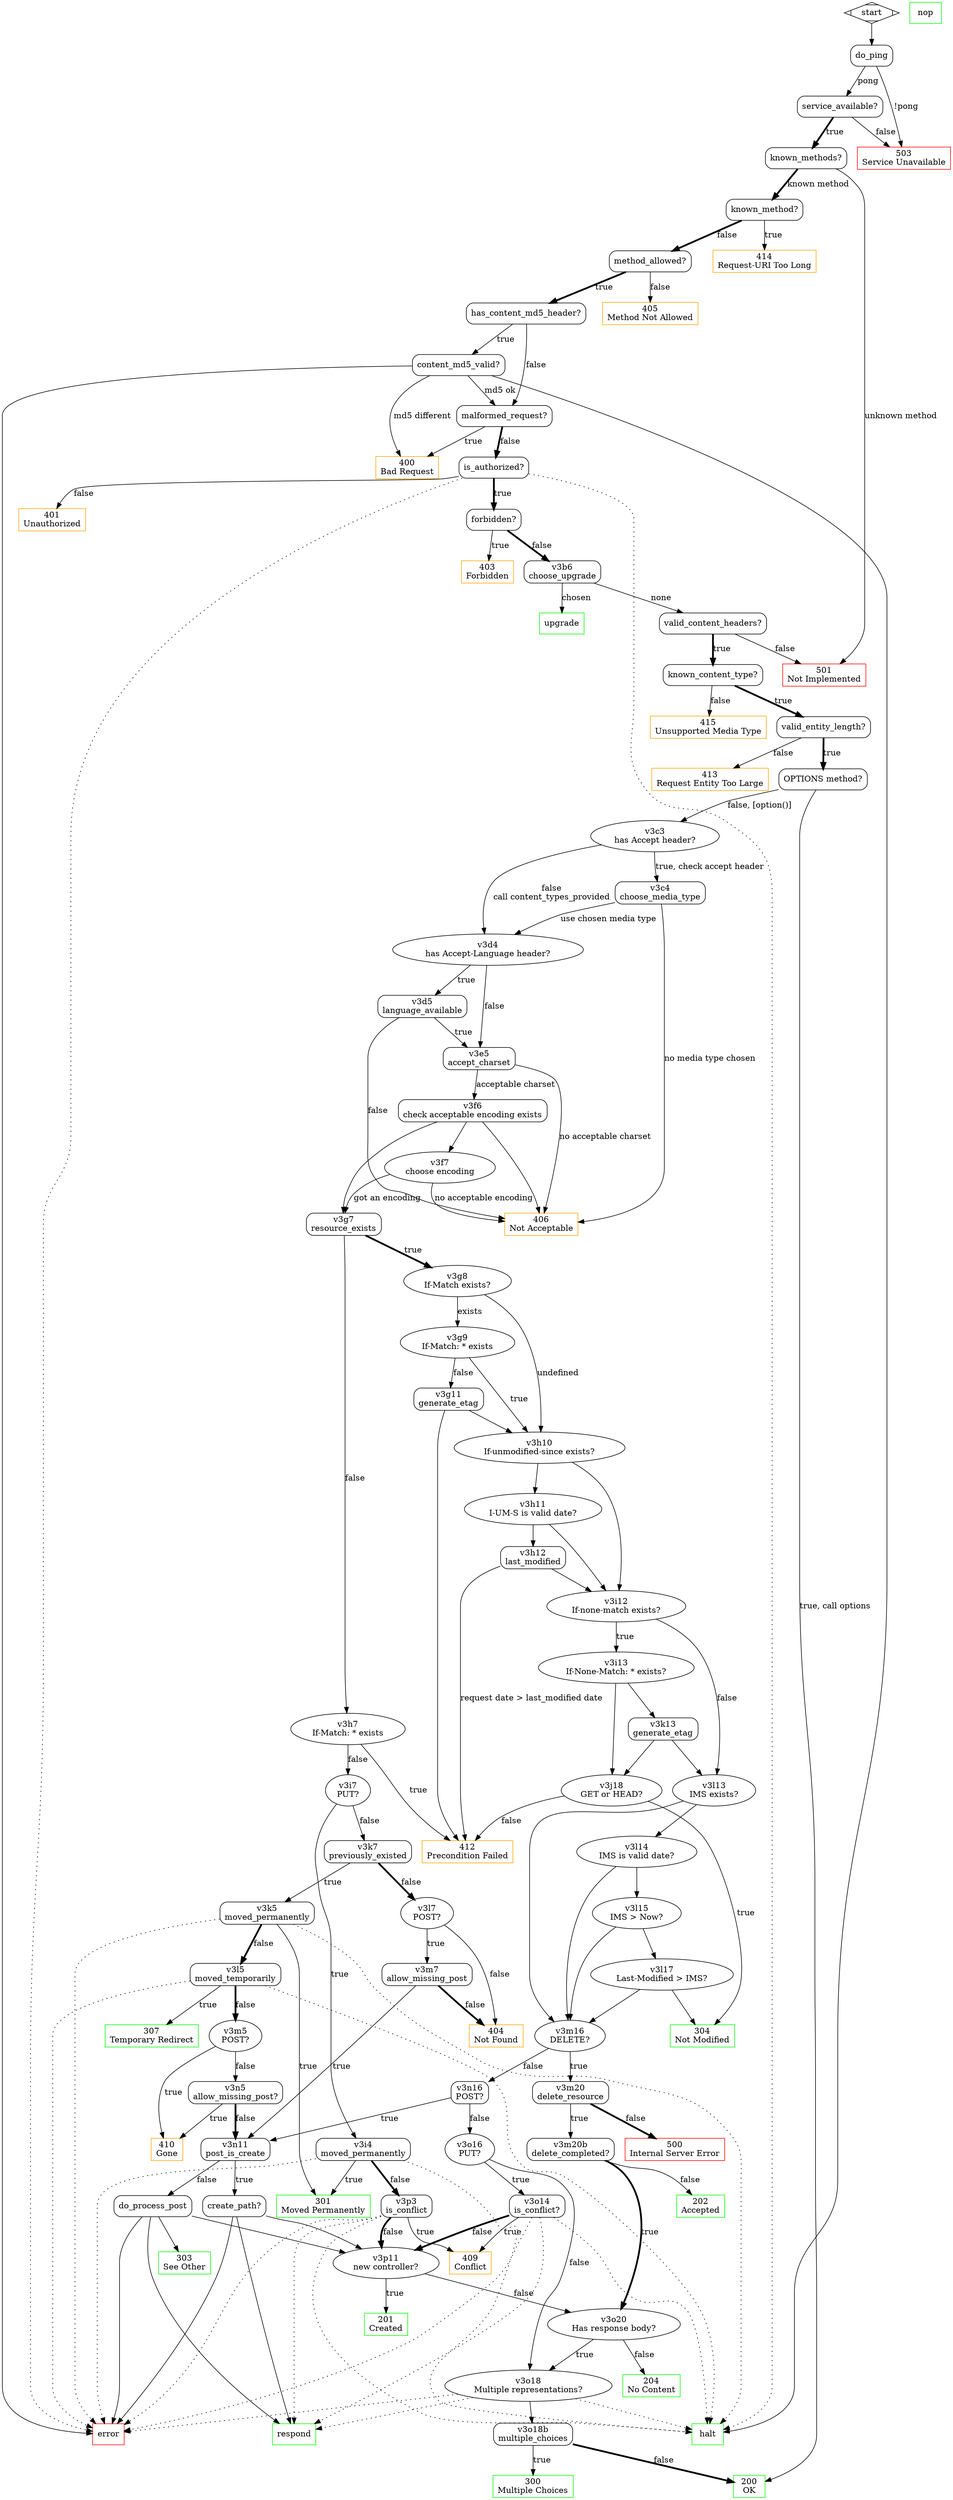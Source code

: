 
digraph ControllerFSM {
    //splines=ortho;
    
    node [shape=box style=rounded];

    subgraph _cluster_500_responses {
        node [shape=rect style=solid color=red];
        error 500 501 503;
    };

    subgraph _cluster_400_responses {
        node [shape=rect style=solid color=orange];
        400 401 403 404 405 406 409 410 412 413 414 415;
    };

    subgraph _cluster_200_300_results {
        node [shape=rect style=solid color=green];
        200 201 202 204 300 301 303 304 307;
    };

    subgraph _cluster_answer {
        node [shape=rect style=solid color=green];
        nop halt upgrade respond
    };

    start [shape=Mdiamond]; 
    start -> do_ping;

    do_ping -> "service_available?" [label = "pong"];
    do_ping -> 503 [label="!pong"];
    
    "service_available?" -> "known_methods?" [label="true" penwidth=3];
    "service_available?" -> 503 [label="false"];

    "known_methods?" -> "known_method?" [label="known method" penwidth=3];
    "known_methods?" -> 501 [label="unknown method"];

    "known_method?" -> "method_allowed?" [label="false" penwidth=3];
    "known_method?" -> 414 [label="true"];

    "method_allowed?" -> "has_content_md5_header?" [label="true" penwidth=3]; 
    "method_allowed?" -> 405 [label="false"]; 

    "has_content_md5_header?" -> "content_md5_valid?" [label=true];
    "has_content_md5_header?" -> "malformed_request?" [label=false];

    "content_md5_valid?" -> "malformed_request?" [label="md5 ok"];
    "content_md5_valid?" -> 400 [label="md5 different"];
    "content_md5_valid?" -> error;
    "content_md5_valid?" -> halt;

    "malformed_request?" -> 400 [label=true];
    "malformed_request?" -> "is_authorized?" [label=false penwidth=3];
    
    "is_authorized?" -> "forbidden?" [label="true" penwidth=3];
    "is_authorized?" -> 401 [label="false"];
    "is_authorized?" -> error [style="dotted"];
    "is_authorized?" -> halt [style="dotted"];

    "forbidden?" -> 403 [label="true"];
    "forbidden?" -> v3b6_upgrade [label="false" penwidth=3];

    v3b6_upgrade [label="v3b6\nchoose_upgrade"];
    v3b6_upgrade -> "valid_content_headers?" [label="none"];
    v3b6_upgrade -> upgrade [label="chosen"];

    "valid_content_headers?" -> "known_content_type?" [label="true" penwidth=3];
    "valid_content_headers?" -> 501 [label="false"];

    "known_content_type?" -> "valid_entity_length?" [label="true" penwidth=3];
    "known_content_type?" -> 415 [label="false"];

    "valid_entity_length?" -> "OPTIONS method?" [label="true" penwidth=3];
    "valid_entity_length?" -> 413 [label="false"];

    "OPTIONS method?" -> 200 [label="true, call options"];
    "OPTIONS method?" -> v3c3 [label="false, [option()]"];

    v3c3 [label="v3c3\nhas Accept header?" shape=oval];
    v3c3 -> v3d4 [label="false\ncall content_types_provided"];
    v3c3 -> v3c4 [label="true, check accept header"];

    v3c4 [label="v3c4\nchoose_media_type"];
    v3c4 -> v3d4 [label="use chosen media type"];
    v3c4 -> 406 [label="no media type chosen"];

    v3d4 [label="v3d4\nhas Accept-Language header?" shape=oval];
    v3d4 -> v3e5 [label="false"];
    v3d4 -> v3d5 [label="true"];
 
    v3d5 [label="v3d5\nlanguage_available"];
    v3d5 -> v3e5 [label="true"];
    v3d5 -> 406 [label="false"];

    v3e5 [label="v3e5\naccept_charset"]
    v3e5 -> v3f6 [label="acceptable charset"];
    v3e5 -> 406 [label="no acceptable charset"];
    
    v3f6 [label="v3f6\ncheck acceptable encoding exists"];
    v3f6 -> v3g7 ;
    v3f6 -> v3f7;
    v3f6 -> 406;

    v3f7 [label="v3f7\nchoose encoding" shape=oval];
    v3f7 -> v3g7 [label="got an encoding"];
    v3f7 -> 406 [label="no acceptable encoding"];
 
    v3g7 [label="v3g7\nresource_exists"]
    v3g7 -> v3g8 [label="true" penwidth=3];
    v3g7 -> v3h7 [label="false"];

    v3g8 [label="v3g8\nIf-Match exists?" shape=oval];
    v3g8 -> v3g9 [label=exists];
    v3g8 -> v3h10 [label=undefined];

    v3g9 [label="v3g9\nIf-Match: * exists" shape=oval];
    v3g9 -> v3h10 [label=true];
    v3g9 -> v3g11 [label=false];

    v3g11 [label="v3g11\ngenerate_etag"]
    v3g11 -> v3h10;
    v3g11 -> 412;

    v3h7 [label="v3h7\nIf-Match: * exists" shape=oval];
    v3h7 -> 412 [label=true];
    v3h7 -> v3i7 [label=false];

    v3h10 [label="v3h10\nIf-unmodified-since exists?" shape=oval];
    v3h10 -> v3i12;
    v3h10 -> v3h11;
    
    v3h11 [label="v3h11\nI-UM-S is valid date?" shape=oval];
    v3h11 -> v3i12;
    v3h11 -> v3h12;

    v3h12 [label="v3h12\nlast_modified"];
    v3h12 -> v3i12;
    v3h12 -> 412 [label="request date > last_modified date"];

    v3i4 [label="v3i4\nmoved_permanently"];
    v3i4 -> v3p3 [label="false" penwidth=3];
    v3i4 -> 301 [label="true"];
    v3i4 -> error [style=dotted]; 
    v3i4 -> halt [style=dotted]; 
    
    v3i7 [label="v3i7\nPUT?" shape=oval]
    v3i7 -> v3i4 [label="true"];
    v3i7 -> v3k7 [label="false"];

    v3i12 [label="v3i12\nIf-none-match exists?" shape=oval];
    v3i12 -> v3l13 [label="false"];
    v3i12 -> v3i13 [label="true"];

    v3i13 [label="v3i13\nIf-None-Match: * exists?" shape=oval];
    v3i13 -> v3j18;
    v3i13 -> v3k13;
 
    v3j18 [label="v3j18\nGET or HEAD?" shape=oval];
    v3j18 -> 304 [label=true];
    v3j18 -> 412 [label=false];

    v3k5 [label="v3k5\nmoved_permanently"];
    v3k5 -> v3l5 [label="false" penwidth=3];
    v3k5 -> 301 [label="true"];
    v3k5 -> error [style=dotted];
    v3k5 -> halt [style=dotted];

    v3k7 [label="v3k7\npreviously_existed"];
    v3k7 -> v3k5 [label="true"];
    v3k7 -> v3l7 [label="false" penwidth=3];

    v3k13 [label="v3k13\ngenerate_etag"];
    v3k13 -> v3l13;
    v3k13 -> v3j18;

    v3l5 [label="v3l5\nmoved_temporarily"]
    v3l5 -> v3m5 [label="false" penwidth=3];
    v3l5 -> 307 [label="true"];
    v3l5 -> error [style=dotted];
    v3l5 -> halt [style=dotted];

    v3l7 [label="v3l7\nPOST?" shape=oval];
    v3l7 -> v3m7 [label=true];
    v3l7 -> 404 [label=false];

    v3l13 [label="v3l13\nIMS exists?" shape=oval];
    v3l13 -> v3m16;
    v3l13 -> v3l14;

    v3l14 [label="v3l14\nIMS is valid date?" shape=oval];
    v3l14 -> v3m16;
    v3l14 -> v3l15;

    v3l15 [label="v3l15\nIMS > Now?" shape=oval];
    v3l15 -> v3m16;
    v3l15 -> v3l17;

    v3l17 [label="v3l17\nLast-Modified > IMS?" shape=oval];
    v3l17 -> v3m16;
    v3l17 -> 304;

    v3m5 [label="v3m5\nPOST?" shape=oval];
    v3m5 -> 410 [label=true];
    v3m5 -> v3n5 [label=false]; 
    
    v3m7 [label="v3m7\nallow_missing_post"];
    v3m7 -> v3n11 [label="true"];
    v3m7 -> 404 [label="false" penwidth=3];
 
    v3m16 [label="v3m16\nDELETE?" shape=oval];
    v3m16 -> v3m20 [label=true];
    v3m16 -> v3n16 [label=false];
    
    v3m20 [label="v3m20\ndelete_resource"]
    v3m20 -> v3m20b [label=true];
    v3m20 -> 500 [label=false penwidth=3];

    v3m20b [label="v3m20b\ndelete_completed?"];
    v3m20b -> 202 [label=false];
    v3m20b -> v3o20 [label=true penwidth=3];

    v3n5 [label="v3n5\nallow_missing_post?"]
    v3n5 -> v3n11 [label=false penwidth=3];
    v3n5 -> 410 [label=true];
    
    v3n11 [label="v3n11\npost_is_create"];
    v3n11 -> "create_path?" [label=true];
    v3n11 -> do_process_post [label=false];

    "create_path?" -> v3p11;
    "create_path?" -> respond;
    "create_path?" -> error;

    do_process_post -> v3p11;
    do_process_post -> 303;
    do_process_post -> respond;
    do_process_post -> error;
    
    v3n16 [label="v3n16\nPOST?"];
    v3n16 -> v3n11 [label=true];
    v3n16 -> v3o16 [label=false];

    v3o14 [label="v3o14\nis_conflict?"];
    v3o14 -> 409 [label="true"];
    v3o14 -> v3p11 [label="false" penwidth=3];
    v3o14 -> respond [style=dotted];
    v3o14 -> halt [style=dotted];
    v3o14 -> error [style=dotted];

    v3o16 [label="v3o16\nPUT?" shape=oval];
    v3o16 -> v3o14 [label=true];
    v3o16 -> v3o18 [label=false];

    v3o18 [label="v3o18\nMultiple representations?" shape=oval];
    v3o18 -> v3o18b;
    v3o18 -> error [style=dotted];
    v3o18 -> halt [style=dotted];
    v3o18 -> respond [style=dotted];
    
    v3o18b [label="v3o18b\nmultiple_choices"];
    v3o18b -> 200 [label="false" penwidth=3];
    v3o18b -> 300 [label="true"];

    v3o20 [label="v3o20\nHas response body?" shape=oval];
    v3o20 -> v3o18 [label="true"];
    v3o20 -> 204 [label="false"];

    v3p3 [label="v3p3\nis_conflict"];
    v3p3 -> v3p11 [label="false" penwidth=3];
    v3p3 -> 409 [label="true"];
    v3p3 -> respond [style=dotted];
    v3p3 -> halt [style=dotted];
    v3p3 -> error [style=dotted];
    
    v3p11 [label="v3p11\nnew controller?" shape=oval];
    v3p11 -> 201 [label=true];
    v3p11 -> v3o20 [label=false];

    200 [label="200\nOK"];
    201 [label="201\nCreated"];
    202 [label="202\nAccepted"];
    204 [label="204\nNo Content"];

    300 [label="300\nMultiple Choices"];
    301 [label="301\nMoved Permanently"];
    303 [label="303\nSee Other"];
    304 [label="304\nNot Modified"];
    307 [label="307\nTemporary Redirect"];

    400 [label="400\nBad Request"];
    401 [label="401\nUnauthorized"];
    403 [label="403\nForbidden"];
    404 [label="404\nNot Found"];
    405 [label="405\nMethod Not Allowed"];
    406 [label="406\nNot Acceptable"];
    409 [label="409\nConflict"];
    410 [label="410\nGone"];
    412 [label="412\nPrecondition Failed"];
    413 [label="413\nRequest Entity Too Large"]
    414 [label="414\nRequest-URI Too Long"];
    415 [label="415\nUnsupported Media Type"];

    500 [label="500\nInternal Server Error"];
    501 [label="501\nNot Implemented"];
    503 [label="503\nService Unavailable"];       
}
